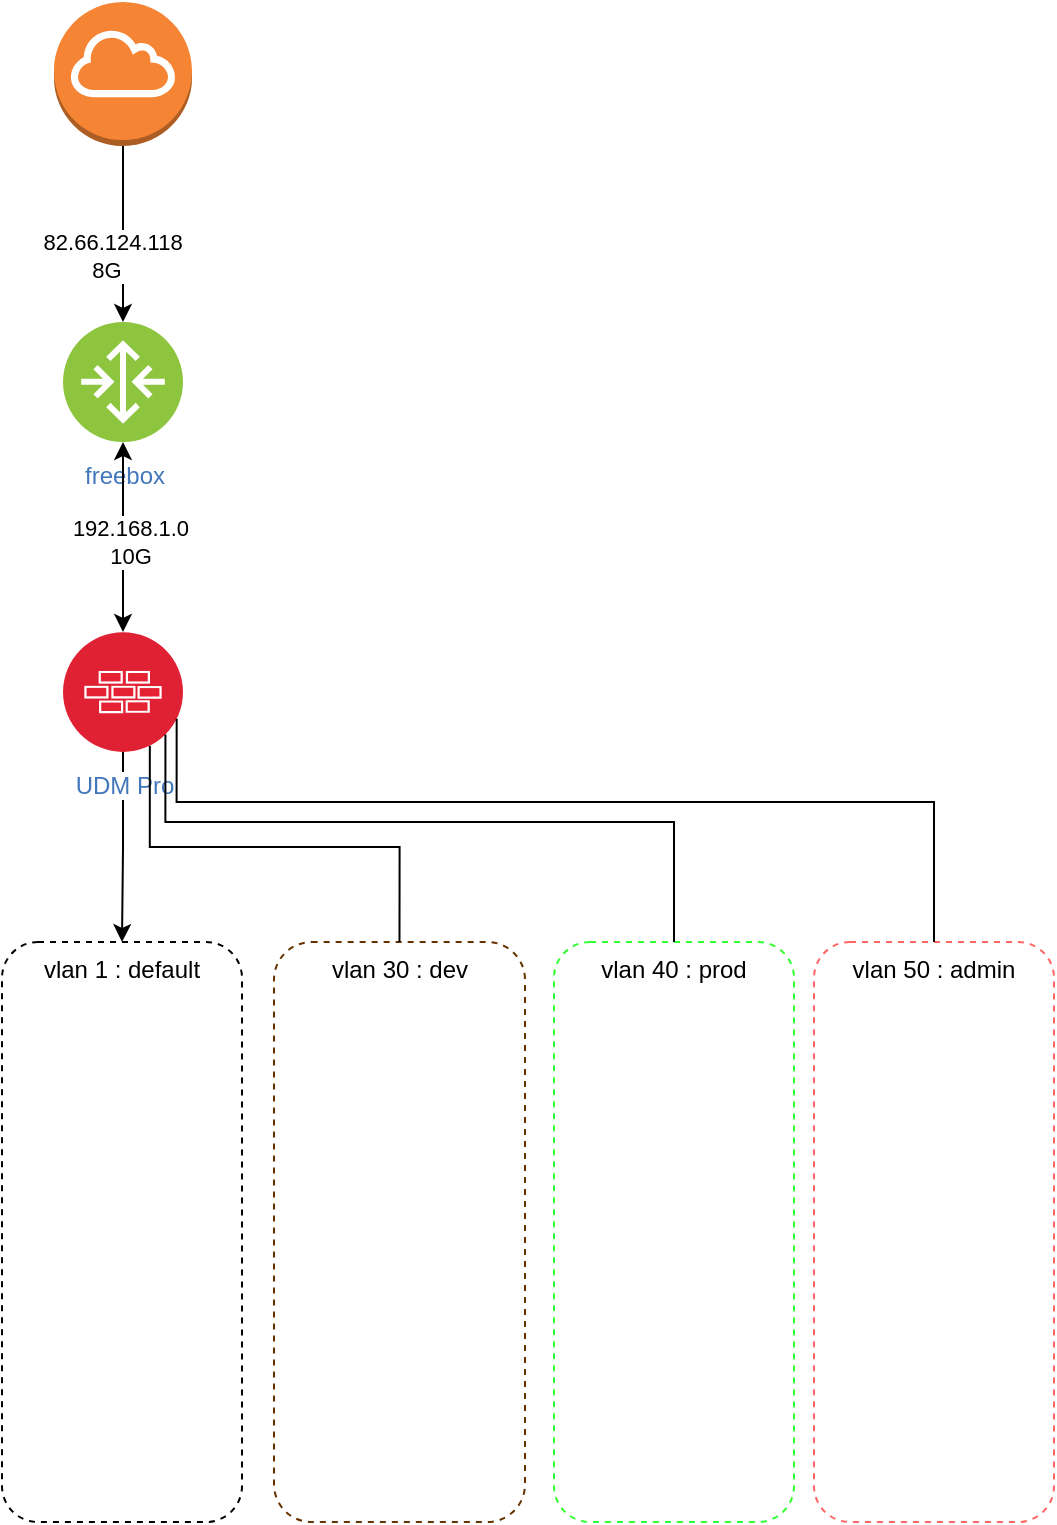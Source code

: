 <mxfile version="24.7.16">
  <diagram id="l8hXMBHkgcEJcSW0mbfh" name="Page-1">
    <mxGraphModel dx="1434" dy="746" grid="1" gridSize="10" guides="1" tooltips="1" connect="1" arrows="1" fold="1" page="1" pageScale="1" pageWidth="1169" pageHeight="827" math="0" shadow="0">
      <root>
        <mxCell id="0" />
        <mxCell id="1" parent="0" />
        <mxCell id="ux1TDay7jxKqDuDctKWS-1" value="&lt;div&gt;freebox&lt;/div&gt;&lt;div&gt;&lt;br&gt;&lt;/div&gt;" style="image;aspect=fixed;perimeter=ellipsePerimeter;html=1;align=center;shadow=0;dashed=0;fontColor=#4277BB;labelBackgroundColor=default;fontSize=12;spacingTop=3;image=img/lib/ibm/vpc/Router.svg;" vertex="1" parent="1">
          <mxGeometry x="294.5" y="170" width="60" height="60" as="geometry" />
        </mxCell>
        <mxCell id="ux1TDay7jxKqDuDctKWS-7" value="" style="edgeStyle=orthogonalEdgeStyle;rounded=0;orthogonalLoop=1;jettySize=auto;html=1;startArrow=classic;startFill=1;endArrow=classic;endFill=1;" edge="1" parent="1" source="ux1TDay7jxKqDuDctKWS-2" target="ux1TDay7jxKqDuDctKWS-1">
          <mxGeometry relative="1" as="geometry" />
        </mxCell>
        <mxCell id="ux1TDay7jxKqDuDctKWS-8" value="192.168.1.0&lt;br&gt;10G" style="edgeLabel;html=1;align=center;verticalAlign=middle;resizable=0;points=[];" vertex="1" connectable="0" parent="ux1TDay7jxKqDuDctKWS-7">
          <mxGeometry x="0.109" y="1" relative="1" as="geometry">
            <mxPoint x="4" y="7" as="offset" />
          </mxGeometry>
        </mxCell>
        <mxCell id="ux1TDay7jxKqDuDctKWS-19" value="" style="edgeStyle=orthogonalEdgeStyle;rounded=0;orthogonalLoop=1;jettySize=auto;html=1;" edge="1" parent="1" source="ux1TDay7jxKqDuDctKWS-2" target="ux1TDay7jxKqDuDctKWS-18">
          <mxGeometry relative="1" as="geometry" />
        </mxCell>
        <mxCell id="ux1TDay7jxKqDuDctKWS-2" value="UDM Pro" style="image;aspect=fixed;perimeter=ellipsePerimeter;html=1;align=center;shadow=0;dashed=0;fontColor=#4277BB;labelBackgroundColor=default;fontSize=12;spacingTop=3;image=img/lib/ibm/security/firewall.svg;" vertex="1" parent="1">
          <mxGeometry x="294.5" y="325" width="60" height="60" as="geometry" />
        </mxCell>
        <mxCell id="ux1TDay7jxKqDuDctKWS-12" value="" style="edgeStyle=orthogonalEdgeStyle;rounded=0;orthogonalLoop=1;jettySize=auto;html=1;" edge="1" parent="1" source="ux1TDay7jxKqDuDctKWS-11" target="ux1TDay7jxKqDuDctKWS-1">
          <mxGeometry relative="1" as="geometry" />
        </mxCell>
        <mxCell id="ux1TDay7jxKqDuDctKWS-13" value="&lt;span class=&quot;tooltip&quot;&gt;&lt;/span&gt;&amp;nbsp; &lt;span id=&quot;ipv4&quot; class=&quot;address&quot;&gt;82.66.124.118&lt;/span&gt;&lt;br&gt;8G" style="edgeLabel;html=1;align=center;verticalAlign=middle;resizable=0;points=[];" vertex="1" connectable="0" parent="ux1TDay7jxKqDuDctKWS-12">
          <mxGeometry x="0.03" y="-1" relative="1" as="geometry">
            <mxPoint x="-8" y="9" as="offset" />
          </mxGeometry>
        </mxCell>
        <mxCell id="ux1TDay7jxKqDuDctKWS-11" value="" style="outlineConnect=0;dashed=0;verticalLabelPosition=bottom;verticalAlign=top;align=center;html=1;shape=mxgraph.aws3.internet_gateway;fillColor=#F58534;gradientColor=none;" vertex="1" parent="1">
          <mxGeometry x="290" y="10" width="69" height="72" as="geometry" />
        </mxCell>
        <mxCell id="ux1TDay7jxKqDuDctKWS-15" value="vlan 50 : admin" style="fillColor=none;strokeColor=#FF6666;verticalAlign=top;fontStyle=0;whiteSpace=wrap;html=1;dashed=1;glass=0;rounded=1;" vertex="1" parent="1">
          <mxGeometry x="670" y="480" width="120" height="290" as="geometry" />
        </mxCell>
        <mxCell id="ux1TDay7jxKqDuDctKWS-16" value="vlan 40 : prod" style="fillColor=none;strokeColor=#33FF33;verticalAlign=top;fontStyle=0;whiteSpace=wrap;html=1;dashed=1;glass=0;rounded=1;" vertex="1" parent="1">
          <mxGeometry x="540" y="480" width="120" height="290" as="geometry" />
        </mxCell>
        <mxCell id="ux1TDay7jxKqDuDctKWS-17" value="vlan 30 : dev" style="fillColor=none;strokeColor=#663300;verticalAlign=top;fontStyle=0;whiteSpace=wrap;html=1;dashed=1;glass=0;rounded=1;" vertex="1" parent="1">
          <mxGeometry x="400" y="480" width="125.5" height="290" as="geometry" />
        </mxCell>
        <mxCell id="ux1TDay7jxKqDuDctKWS-18" value="vlan 1 : default" style="fillColor=none;strokeColor=#000000;verticalAlign=top;fontStyle=0;whiteSpace=wrap;html=1;dashed=1;glass=0;rounded=1;" vertex="1" parent="1">
          <mxGeometry x="264" y="480" width="120" height="290" as="geometry" />
        </mxCell>
        <mxCell id="ux1TDay7jxKqDuDctKWS-20" value="" style="endArrow=none;html=1;rounded=0;entryX=0.75;entryY=1;entryDx=0;entryDy=0;exitX=0.5;exitY=0;exitDx=0;exitDy=0;edgeStyle=orthogonalEdgeStyle;" edge="1" parent="1" source="ux1TDay7jxKqDuDctKWS-17" target="ux1TDay7jxKqDuDctKWS-2">
          <mxGeometry width="50" height="50" relative="1" as="geometry">
            <mxPoint x="350" y="460" as="sourcePoint" />
            <mxPoint x="400" y="410" as="targetPoint" />
          </mxGeometry>
        </mxCell>
        <mxCell id="ux1TDay7jxKqDuDctKWS-21" value="" style="endArrow=none;html=1;rounded=0;exitX=0.5;exitY=0;exitDx=0;exitDy=0;entryX=1;entryY=1;entryDx=0;entryDy=0;edgeStyle=orthogonalEdgeStyle;" edge="1" parent="1" source="ux1TDay7jxKqDuDctKWS-16" target="ux1TDay7jxKqDuDctKWS-2">
          <mxGeometry width="50" height="50" relative="1" as="geometry">
            <mxPoint x="560" y="380" as="sourcePoint" />
            <mxPoint x="610" y="330" as="targetPoint" />
            <Array as="points">
              <mxPoint x="600" y="420" />
              <mxPoint x="346" y="420" />
            </Array>
          </mxGeometry>
        </mxCell>
        <mxCell id="ux1TDay7jxKqDuDctKWS-22" value="" style="endArrow=none;html=1;rounded=0;entryX=1;entryY=0.75;entryDx=0;entryDy=0;exitX=0.5;exitY=0;exitDx=0;exitDy=0;edgeStyle=orthogonalEdgeStyle;" edge="1" parent="1" source="ux1TDay7jxKqDuDctKWS-15" target="ux1TDay7jxKqDuDctKWS-2">
          <mxGeometry width="50" height="50" relative="1" as="geometry">
            <mxPoint x="460" y="380" as="sourcePoint" />
            <mxPoint x="510" y="330" as="targetPoint" />
            <Array as="points">
              <mxPoint x="730" y="410" />
              <mxPoint x="351" y="410" />
            </Array>
          </mxGeometry>
        </mxCell>
      </root>
    </mxGraphModel>
  </diagram>
</mxfile>
